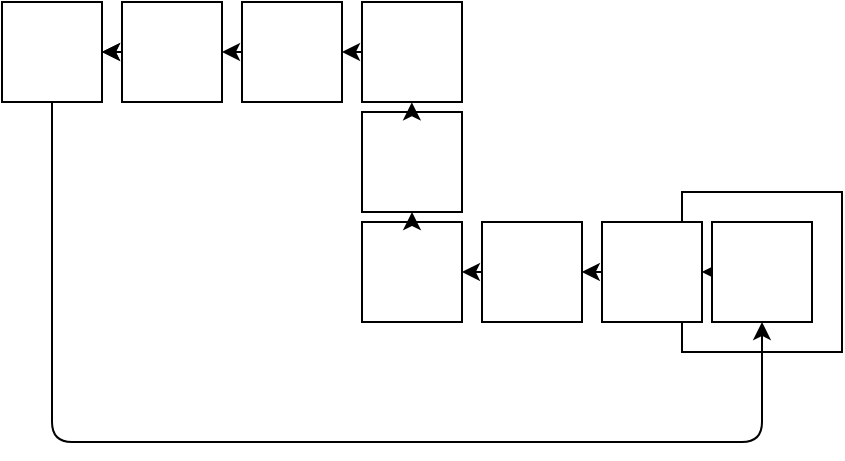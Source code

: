 <mxfile version="10.8.0" type="device"><diagram id="FDZRiteDk267adNjMdoY" name="Page-1"><mxGraphModel dx="757" dy="598" grid="1" gridSize="10" guides="1" tooltips="1" connect="1" arrows="1" fold="1" page="1" pageScale="1" pageWidth="827" pageHeight="1169" math="0" shadow="0"><root><mxCell id="0"/><mxCell id="1" parent="0"/><mxCell id="ylRfUMNhPCSclMBx5GWO-1" value="" style="whiteSpace=wrap;html=1;aspect=fixed;" vertex="1" parent="1"><mxGeometry x="20" y="20" width="50" height="50" as="geometry"/></mxCell><mxCell id="ylRfUMNhPCSclMBx5GWO-5" value="" style="whiteSpace=wrap;html=1;aspect=fixed;" vertex="1" parent="1"><mxGeometry x="360" y="115" width="80" height="80" as="geometry"/></mxCell><mxCell id="ylRfUMNhPCSclMBx5GWO-16" style="edgeStyle=orthogonalEdgeStyle;rounded=0;orthogonalLoop=1;jettySize=auto;html=1;exitX=0;exitY=0.5;exitDx=0;exitDy=0;" edge="1" parent="1" source="ylRfUMNhPCSclMBx5GWO-7"><mxGeometry relative="1" as="geometry"><mxPoint x="70" y="45" as="targetPoint"/></mxGeometry></mxCell><mxCell id="ylRfUMNhPCSclMBx5GWO-7" value="" style="whiteSpace=wrap;html=1;aspect=fixed;" vertex="1" parent="1"><mxGeometry x="80" y="20" width="50" height="50" as="geometry"/></mxCell><mxCell id="ylRfUMNhPCSclMBx5GWO-8" value="" style="whiteSpace=wrap;html=1;aspect=fixed;" vertex="1" parent="1"><mxGeometry x="200" y="20" width="50" height="50" as="geometry"/></mxCell><mxCell id="ylRfUMNhPCSclMBx5GWO-9" value="" style="whiteSpace=wrap;html=1;aspect=fixed;" vertex="1" parent="1"><mxGeometry x="140" y="20" width="50" height="50" as="geometry"/></mxCell><mxCell id="ylRfUMNhPCSclMBx5GWO-10" value="" style="whiteSpace=wrap;html=1;aspect=fixed;" vertex="1" parent="1"><mxGeometry x="200" y="130" width="50" height="50" as="geometry"/></mxCell><mxCell id="ylRfUMNhPCSclMBx5GWO-11" value="" style="whiteSpace=wrap;html=1;aspect=fixed;" vertex="1" parent="1"><mxGeometry x="200" y="75" width="50" height="50" as="geometry"/></mxCell><mxCell id="ylRfUMNhPCSclMBx5GWO-12" value="" style="whiteSpace=wrap;html=1;aspect=fixed;" vertex="1" parent="1"><mxGeometry x="320" y="130" width="50" height="50" as="geometry"/></mxCell><mxCell id="ylRfUMNhPCSclMBx5GWO-13" value="" style="whiteSpace=wrap;html=1;aspect=fixed;" vertex="1" parent="1"><mxGeometry x="260" y="130" width="50" height="50" as="geometry"/></mxCell><mxCell id="ylRfUMNhPCSclMBx5GWO-14" value="" style="endArrow=classic;html=1;exitX=0.5;exitY=1;exitDx=0;exitDy=0;entryX=0.5;entryY=1;entryDx=0;entryDy=0;" edge="1" parent="1" source="ylRfUMNhPCSclMBx5GWO-1" target="ylRfUMNhPCSclMBx5GWO-22"><mxGeometry width="50" height="50" relative="1" as="geometry"><mxPoint x="20" y="270" as="sourcePoint"/><mxPoint x="70" y="220" as="targetPoint"/><Array as="points"><mxPoint x="45" y="240"/><mxPoint x="400" y="240"/></Array></mxGeometry></mxCell><mxCell id="ylRfUMNhPCSclMBx5GWO-15" value="" style="endArrow=classic;html=1;exitX=0;exitY=0.5;exitDx=0;exitDy=0;entryX=1;entryY=0.5;entryDx=0;entryDy=0;" edge="1" parent="1" source="ylRfUMNhPCSclMBx5GWO-7" target="ylRfUMNhPCSclMBx5GWO-1"><mxGeometry width="50" height="50" relative="1" as="geometry"><mxPoint x="20" y="320" as="sourcePoint"/><mxPoint x="70" y="270" as="targetPoint"/></mxGeometry></mxCell><mxCell id="ylRfUMNhPCSclMBx5GWO-17" style="edgeStyle=orthogonalEdgeStyle;rounded=0;orthogonalLoop=1;jettySize=auto;html=1;exitX=0;exitY=0.5;exitDx=0;exitDy=0;" edge="1" parent="1"><mxGeometry relative="1" as="geometry"><mxPoint x="130" y="45" as="targetPoint"/><mxPoint x="140" y="45" as="sourcePoint"/></mxGeometry></mxCell><mxCell id="ylRfUMNhPCSclMBx5GWO-18" style="edgeStyle=orthogonalEdgeStyle;rounded=0;orthogonalLoop=1;jettySize=auto;html=1;exitX=0;exitY=0.5;exitDx=0;exitDy=0;" edge="1" parent="1"><mxGeometry relative="1" as="geometry"><mxPoint x="190" y="45" as="targetPoint"/><mxPoint x="200" y="45" as="sourcePoint"/></mxGeometry></mxCell><mxCell id="ylRfUMNhPCSclMBx5GWO-19" style="edgeStyle=orthogonalEdgeStyle;rounded=0;orthogonalLoop=1;jettySize=auto;html=1;exitX=0;exitY=0.5;exitDx=0;exitDy=0;" edge="1" parent="1"><mxGeometry relative="1" as="geometry"><mxPoint x="249.972" y="154.955" as="targetPoint"/><mxPoint x="260" y="155" as="sourcePoint"/></mxGeometry></mxCell><mxCell id="ylRfUMNhPCSclMBx5GWO-20" style="edgeStyle=orthogonalEdgeStyle;rounded=0;orthogonalLoop=1;jettySize=auto;html=1;exitX=0;exitY=0.5;exitDx=0;exitDy=0;" edge="1" parent="1"><mxGeometry relative="1" as="geometry"><mxPoint x="309.946" y="154.899" as="targetPoint"/><mxPoint x="320" y="155" as="sourcePoint"/></mxGeometry></mxCell><mxCell id="ylRfUMNhPCSclMBx5GWO-21" style="edgeStyle=orthogonalEdgeStyle;rounded=0;orthogonalLoop=1;jettySize=auto;html=1;exitX=0;exitY=0.5;exitDx=0;exitDy=0;" edge="1" parent="1"><mxGeometry relative="1" as="geometry"><mxPoint x="369.946" y="154.899" as="targetPoint"/><mxPoint x="380" y="155" as="sourcePoint"/></mxGeometry></mxCell><mxCell id="ylRfUMNhPCSclMBx5GWO-22" value="" style="whiteSpace=wrap;html=1;aspect=fixed;" vertex="1" parent="1"><mxGeometry x="375" y="130" width="50" height="50" as="geometry"/></mxCell><mxCell id="ylRfUMNhPCSclMBx5GWO-23" value="" style="endArrow=classic;html=1;entryX=0.5;entryY=1;entryDx=0;entryDy=0;exitX=0.5;exitY=0;exitDx=0;exitDy=0;" edge="1" parent="1" source="ylRfUMNhPCSclMBx5GWO-10" target="ylRfUMNhPCSclMBx5GWO-11"><mxGeometry width="50" height="50" relative="1" as="geometry"><mxPoint x="40" y="320" as="sourcePoint"/><mxPoint x="90" y="270" as="targetPoint"/></mxGeometry></mxCell><mxCell id="ylRfUMNhPCSclMBx5GWO-24" value="" style="endArrow=classic;html=1;entryX=0.5;entryY=1;entryDx=0;entryDy=0;exitX=0.5;exitY=0;exitDx=0;exitDy=0;" edge="1" parent="1"><mxGeometry width="50" height="50" relative="1" as="geometry"><mxPoint x="224.935" y="75.177" as="sourcePoint"/><mxPoint x="224.935" y="70.177" as="targetPoint"/></mxGeometry></mxCell></root></mxGraphModel></diagram></mxfile>